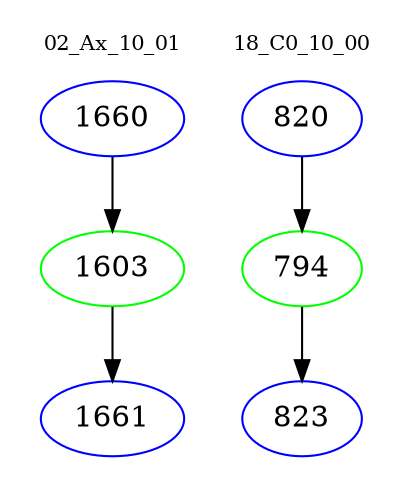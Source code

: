 digraph{
subgraph cluster_0 {
color = white
label = "02_Ax_10_01";
fontsize=10;
T0_1660 [label="1660", color="blue"]
T0_1660 -> T0_1603 [color="black"]
T0_1603 [label="1603", color="green"]
T0_1603 -> T0_1661 [color="black"]
T0_1661 [label="1661", color="blue"]
}
subgraph cluster_1 {
color = white
label = "18_C0_10_00";
fontsize=10;
T1_820 [label="820", color="blue"]
T1_820 -> T1_794 [color="black"]
T1_794 [label="794", color="green"]
T1_794 -> T1_823 [color="black"]
T1_823 [label="823", color="blue"]
}
}
